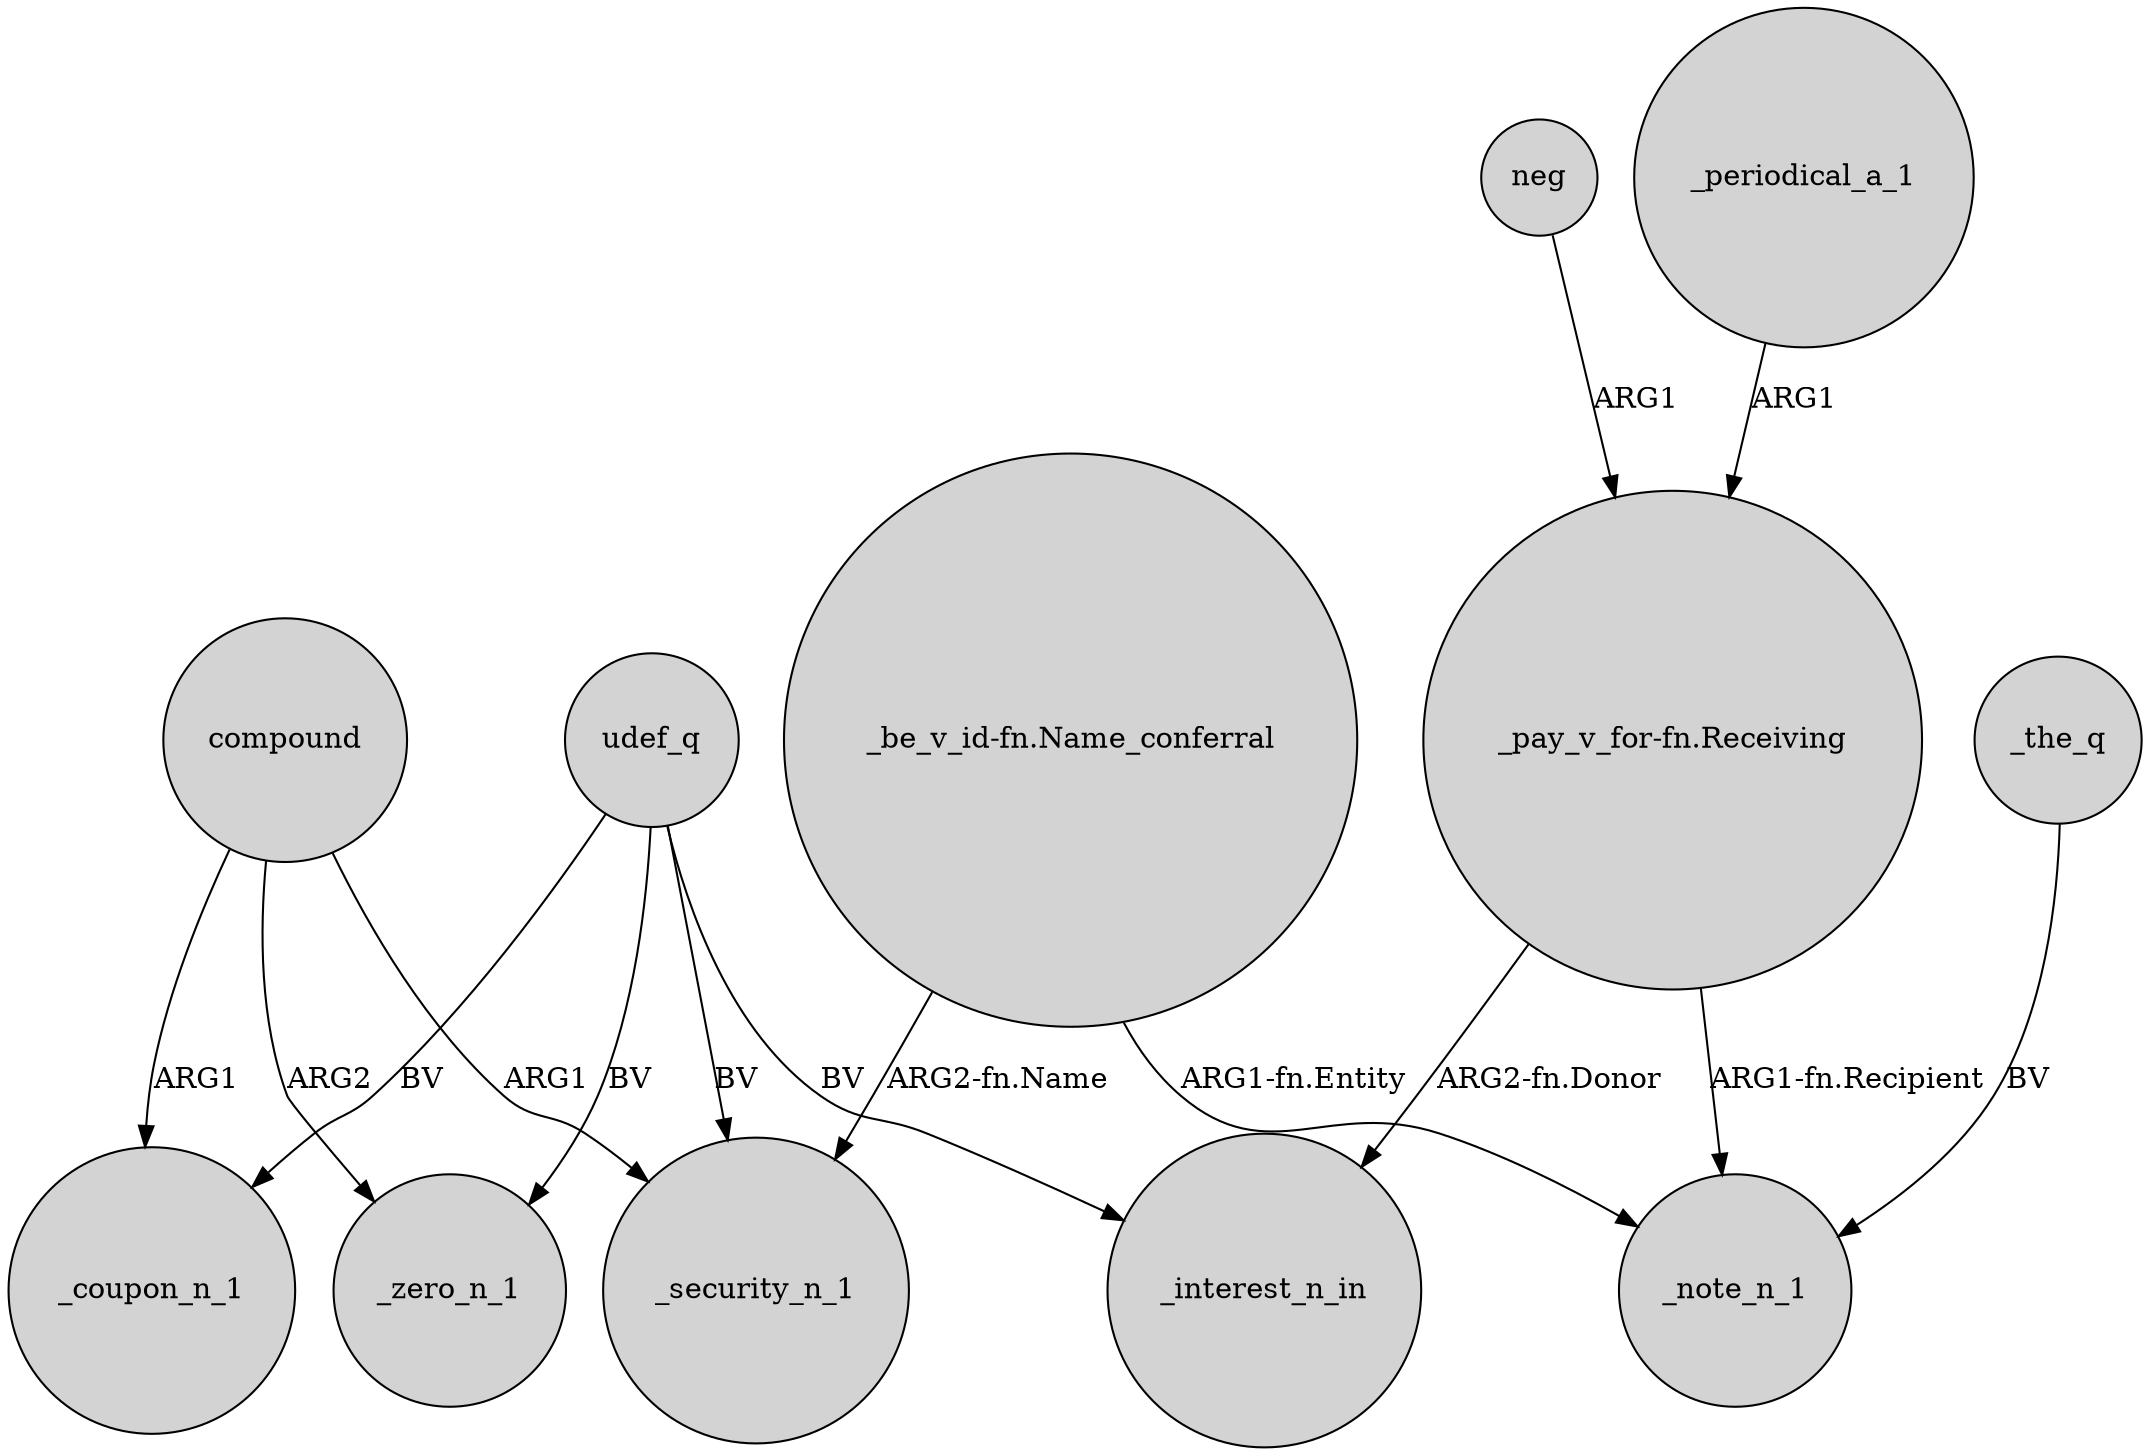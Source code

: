digraph {
	node [shape=circle style=filled]
	compound -> _security_n_1 [label=ARG1]
	compound -> _coupon_n_1 [label=ARG1]
	udef_q -> _interest_n_in [label=BV]
	"_pay_v_for-fn.Receiving" -> _interest_n_in [label="ARG2-fn.Donor"]
	udef_q -> _security_n_1 [label=BV]
	"_be_v_id-fn.Name_conferral" -> _note_n_1 [label="ARG1-fn.Entity"]
	neg -> "_pay_v_for-fn.Receiving" [label=ARG1]
	_the_q -> _note_n_1 [label=BV]
	udef_q -> _coupon_n_1 [label=BV]
	compound -> _zero_n_1 [label=ARG2]
	_periodical_a_1 -> "_pay_v_for-fn.Receiving" [label=ARG1]
	udef_q -> _zero_n_1 [label=BV]
	"_pay_v_for-fn.Receiving" -> _note_n_1 [label="ARG1-fn.Recipient"]
	"_be_v_id-fn.Name_conferral" -> _security_n_1 [label="ARG2-fn.Name"]
}
